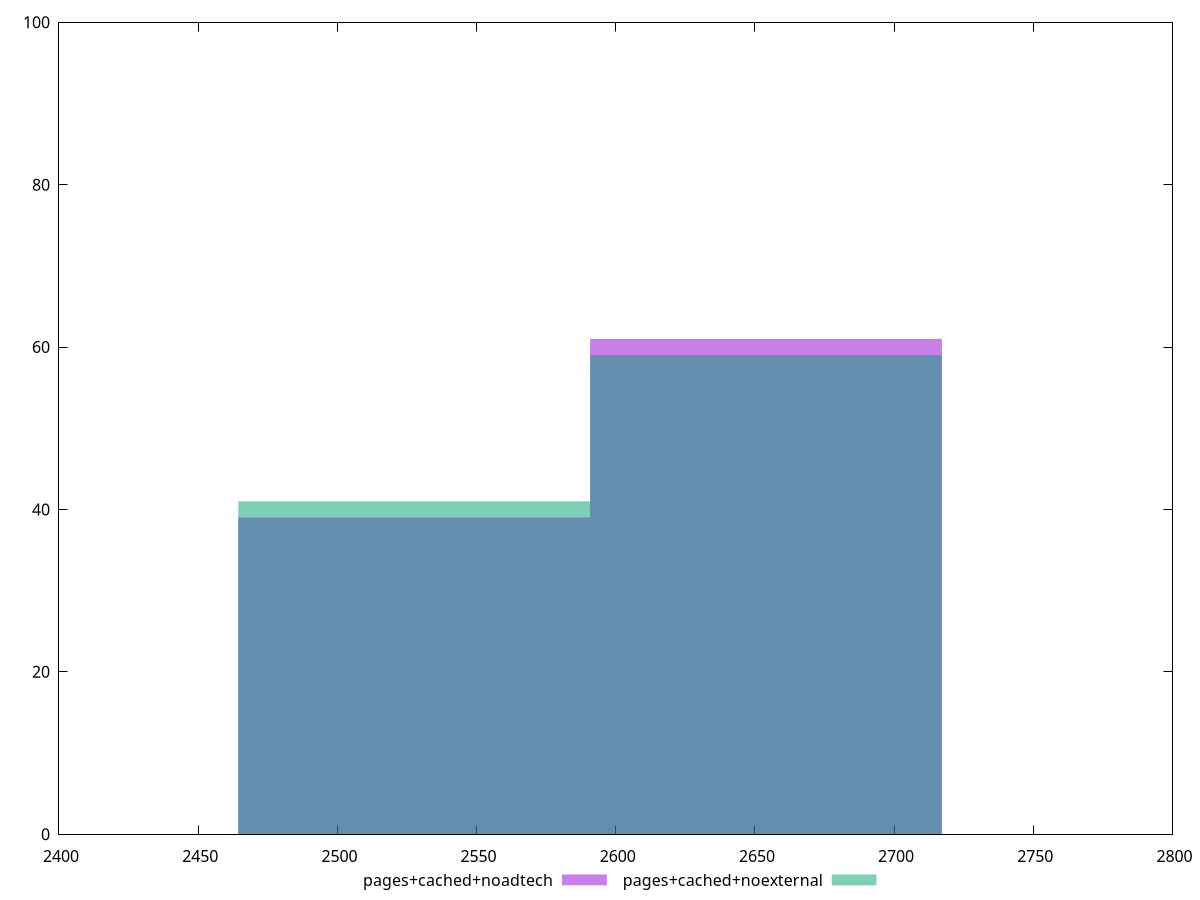 reset
set terminal svg size 640, 500 enhanced background rgb 'white'
set output "reprap/speed-index/comparison/histogram/4_vs_5.svg"

$pagesCachedNoadtech <<EOF
2653.9760692549107 61
2527.596256433248 39
EOF

$pagesCachedNoexternal <<EOF
2527.596256433248 41
2653.9760692549107 59
EOF

set key outside below
set boxwidth 126.37981282166241
set yrange [0:100]
set style fill transparent solid 0.5 noborder

plot \
  $pagesCachedNoadtech title "pages+cached+noadtech" with boxes, \
  $pagesCachedNoexternal title "pages+cached+noexternal" with boxes, \


reset